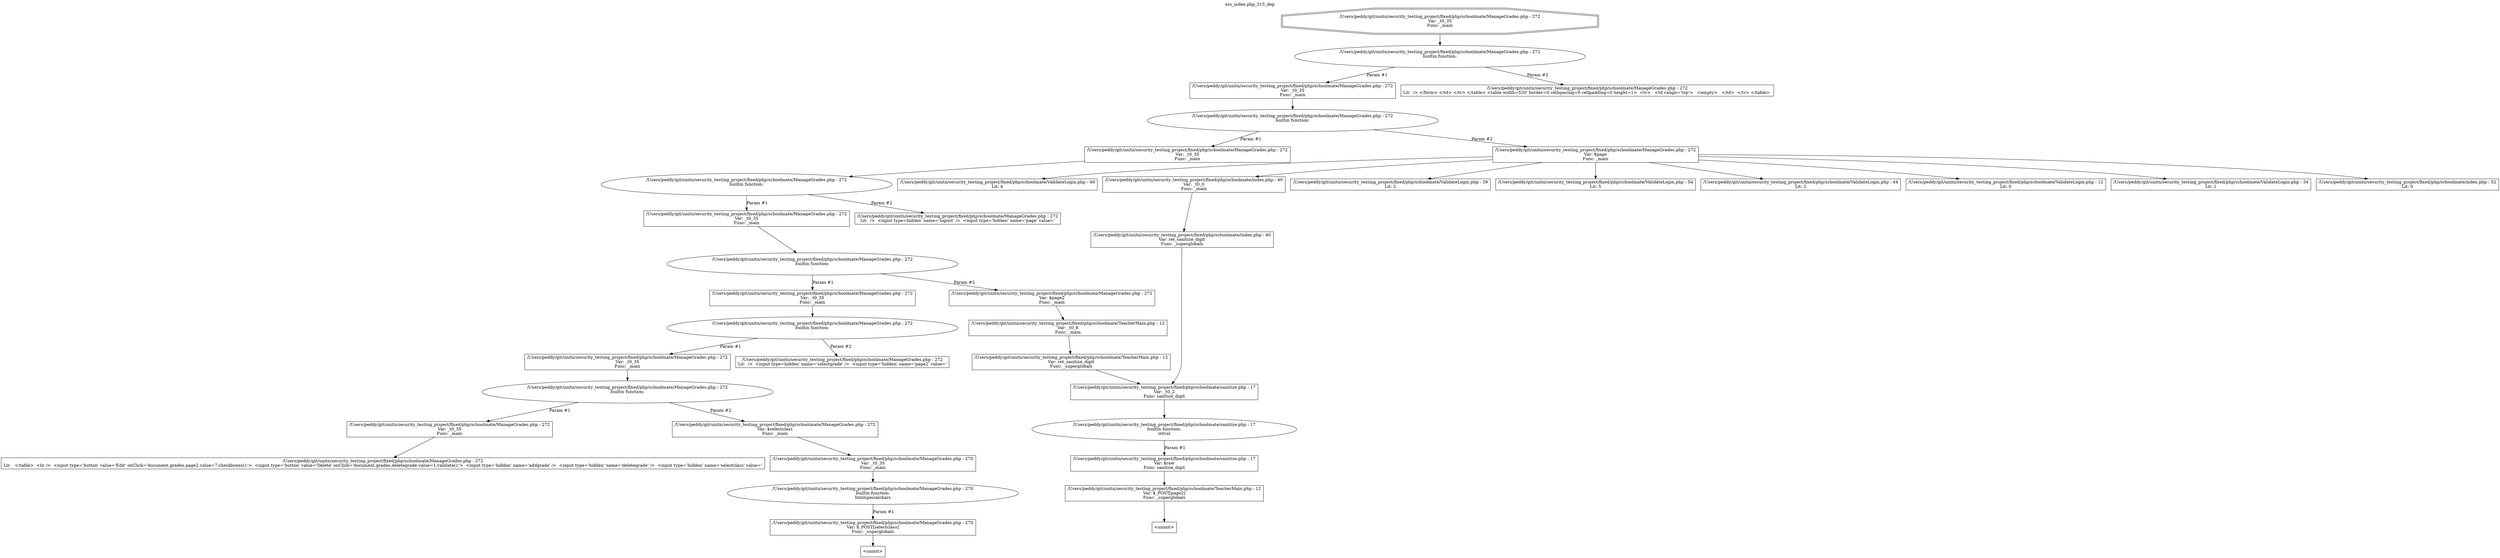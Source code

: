 digraph cfg {
  label="xss_index.php_315_dep";
  labelloc=t;
  n1 [shape=doubleoctagon, label="/Users/peddy/git/unitn/security_testing_project/fixed/php/schoolmate/ManageGrades.php : 272\nVar: _t0_35\nFunc: _main\n"];
  n2 [shape=ellipse, label="/Users/peddy/git/unitn/security_testing_project/fixed/php/schoolmate/ManageGrades.php : 272\nbuiltin function:\n.\n"];
  n3 [shape=box, label="/Users/peddy/git/unitn/security_testing_project/fixed/php/schoolmate/ManageGrades.php : 272\nVar: _t0_35\nFunc: _main\n"];
  n4 [shape=ellipse, label="/Users/peddy/git/unitn/security_testing_project/fixed/php/schoolmate/ManageGrades.php : 272\nbuiltin function:\n.\n"];
  n5 [shape=box, label="/Users/peddy/git/unitn/security_testing_project/fixed/php/schoolmate/ManageGrades.php : 272\nVar: _t0_35\nFunc: _main\n"];
  n6 [shape=ellipse, label="/Users/peddy/git/unitn/security_testing_project/fixed/php/schoolmate/ManageGrades.php : 272\nbuiltin function:\n.\n"];
  n7 [shape=box, label="/Users/peddy/git/unitn/security_testing_project/fixed/php/schoolmate/ManageGrades.php : 272\nVar: _t0_35\nFunc: _main\n"];
  n8 [shape=ellipse, label="/Users/peddy/git/unitn/security_testing_project/fixed/php/schoolmate/ManageGrades.php : 272\nbuiltin function:\n.\n"];
  n9 [shape=box, label="/Users/peddy/git/unitn/security_testing_project/fixed/php/schoolmate/ManageGrades.php : 272\nVar: _t0_35\nFunc: _main\n"];
  n10 [shape=ellipse, label="/Users/peddy/git/unitn/security_testing_project/fixed/php/schoolmate/ManageGrades.php : 272\nbuiltin function:\n.\n"];
  n11 [shape=box, label="/Users/peddy/git/unitn/security_testing_project/fixed/php/schoolmate/ManageGrades.php : 272\nVar: _t0_35\nFunc: _main\n"];
  n12 [shape=ellipse, label="/Users/peddy/git/unitn/security_testing_project/fixed/php/schoolmate/ManageGrades.php : 272\nbuiltin function:\n.\n"];
  n13 [shape=box, label="/Users/peddy/git/unitn/security_testing_project/fixed/php/schoolmate/ManageGrades.php : 272\nVar: _t0_35\nFunc: _main\n"];
  n14 [shape=box, label="/Users/peddy/git/unitn/security_testing_project/fixed/php/schoolmate/ManageGrades.php : 272\nLit:   </table>  <br />  <input type='button' value='Edit' onClick='document.grades.page2.value=7;checkboxes();'>  <input type='button' value='Delete' onClick='document.grades.deletegrade.value=1;validate();'>  <input type='hidden' name='addgrade' />  <input type='hidden' name='deletegrade' />  <input type='hidden' name='selectclass' value='\n"];
  n15 [shape=box, label="/Users/peddy/git/unitn/security_testing_project/fixed/php/schoolmate/ManageGrades.php : 272\nVar: $selectclass\nFunc: _main\n"];
  n16 [shape=box, label="/Users/peddy/git/unitn/security_testing_project/fixed/php/schoolmate/ManageGrades.php : 270\nVar: _t0_35\nFunc: _main\n"];
  n17 [shape=ellipse, label="/Users/peddy/git/unitn/security_testing_project/fixed/php/schoolmate/ManageGrades.php : 270\nbuiltin function:\nhtmlspecialchars\n"];
  n18 [shape=box, label="/Users/peddy/git/unitn/security_testing_project/fixed/php/schoolmate/ManageGrades.php : 270\nVar: $_POST[selectclass]\nFunc: _superglobals\n"];
  n19 [shape=box, label="<uninit>"];
  n20 [shape=box, label="/Users/peddy/git/unitn/security_testing_project/fixed/php/schoolmate/ManageGrades.php : 272\nLit:  />  <input type=hidden' name='selectgrade' />  <input type='hidden' name='page2' value='\n"];
  n21 [shape=box, label="/Users/peddy/git/unitn/security_testing_project/fixed/php/schoolmate/ManageGrades.php : 272\nVar: $page2\nFunc: _main\n"];
  n22 [shape=box, label="/Users/peddy/git/unitn/security_testing_project/fixed/php/schoolmate/TeacherMain.php : 12\nVar: _t0_8\nFunc: _main\n"];
  n23 [shape=box, label="/Users/peddy/git/unitn/security_testing_project/fixed/php/schoolmate/TeacherMain.php : 12\nVar: ret_sanitize_digit\nFunc: _superglobals\n"];
  n24 [shape=box, label="/Users/peddy/git/unitn/security_testing_project/fixed/php/schoolmate/sanitize.php : 17\nVar: _t0_2\nFunc: sanitize_digit\n"];
  n25 [shape=ellipse, label="/Users/peddy/git/unitn/security_testing_project/fixed/php/schoolmate/sanitize.php : 17\nbuiltin function:\nintval\n"];
  n26 [shape=box, label="/Users/peddy/git/unitn/security_testing_project/fixed/php/schoolmate/sanitize.php : 17\nVar: $raw\nFunc: sanitize_digit\n"];
  n27 [shape=box, label="/Users/peddy/git/unitn/security_testing_project/fixed/php/schoolmate/TeacherMain.php : 12\nVar: $_POST[page2]\nFunc: _superglobals\n"];
  n28 [shape=box, label="<uninit>"];
  n29 [shape=box, label="/Users/peddy/git/unitn/security_testing_project/fixed/php/schoolmate/ManageGrades.php : 272\nLit:  />  <input type=hidden' name='logout' />  <input type='hidden' name='page' value='\n"];
  n30 [shape=box, label="/Users/peddy/git/unitn/security_testing_project/fixed/php/schoolmate/ManageGrades.php : 272\nVar: $page\nFunc: _main\n"];
  n31 [shape=box, label="/Users/peddy/git/unitn/security_testing_project/fixed/php/schoolmate/ValidateLogin.php : 49\nLit: 4\n"];
  n32 [shape=box, label="/Users/peddy/git/unitn/security_testing_project/fixed/php/schoolmate/index.php : 40\nVar: _t0_0\nFunc: _main\n"];
  n33 [shape=box, label="/Users/peddy/git/unitn/security_testing_project/fixed/php/schoolmate/index.php : 40\nVar: ret_sanitize_digit\nFunc: _superglobals\n"];
  n34 [shape=box, label="/Users/peddy/git/unitn/security_testing_project/fixed/php/schoolmate/ValidateLogin.php : 39\nLit: 2\n"];
  n35 [shape=box, label="/Users/peddy/git/unitn/security_testing_project/fixed/php/schoolmate/ValidateLogin.php : 54\nLit: 5\n"];
  n36 [shape=box, label="/Users/peddy/git/unitn/security_testing_project/fixed/php/schoolmate/ValidateLogin.php : 44\nLit: 2\n"];
  n37 [shape=box, label="/Users/peddy/git/unitn/security_testing_project/fixed/php/schoolmate/ValidateLogin.php : 12\nLit: 0\n"];
  n38 [shape=box, label="/Users/peddy/git/unitn/security_testing_project/fixed/php/schoolmate/ValidateLogin.php : 34\nLit: 1\n"];
  n39 [shape=box, label="/Users/peddy/git/unitn/security_testing_project/fixed/php/schoolmate/index.php : 52\nLit: 0\n"];
  n40 [shape=box, label="/Users/peddy/git/unitn/security_testing_project/fixed/php/schoolmate/ManageGrades.php : 272\nLit:  /> </form> </td> </tr> </table> <table width=520' border=0 cellspacing=0 cellpadding=0 height=1>  <tr>   <td valign='top'>   <empty>   </td>  </tr> </table> \n"];
  n1 -> n2;
  n3 -> n4;
  n5 -> n6;
  n7 -> n8;
  n9 -> n10;
  n11 -> n12;
  n13 -> n14;
  n12 -> n13[label="Param #1"];
  n12 -> n15[label="Param #2"];
  n16 -> n17;
  n18 -> n19;
  n17 -> n18[label="Param #1"];
  n15 -> n16;
  n10 -> n11[label="Param #1"];
  n10 -> n20[label="Param #2"];
  n8 -> n9[label="Param #1"];
  n8 -> n21[label="Param #2"];
  n24 -> n25;
  n27 -> n28;
  n26 -> n27;
  n25 -> n26[label="Param #1"];
  n23 -> n24;
  n22 -> n23;
  n21 -> n22;
  n6 -> n7[label="Param #1"];
  n6 -> n29[label="Param #2"];
  n4 -> n5[label="Param #1"];
  n4 -> n30[label="Param #2"];
  n30 -> n31;
  n30 -> n32;
  n30 -> n34;
  n30 -> n35;
  n30 -> n36;
  n30 -> n37;
  n30 -> n38;
  n30 -> n39;
  n33 -> n24;
  n32 -> n33;
  n2 -> n3[label="Param #1"];
  n2 -> n40[label="Param #2"];
}
